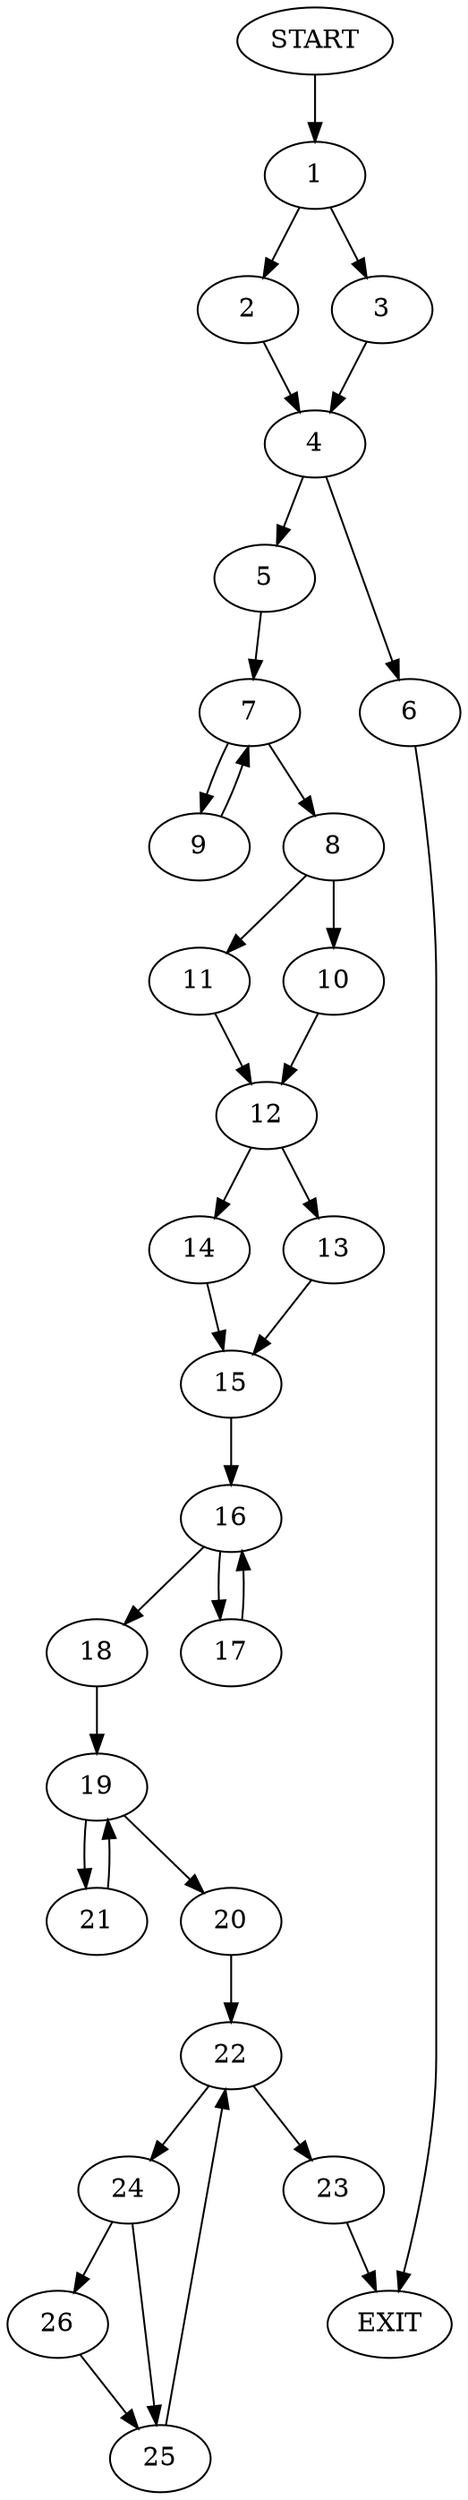 digraph {
0 [label="START"]
27 [label="EXIT"]
0 -> 1
1 -> 2
1 -> 3
3 -> 4
2 -> 4
4 -> 5
4 -> 6
6 -> 27
5 -> 7
7 -> 8
7 -> 9
8 -> 10
8 -> 11
9 -> 7
10 -> 12
11 -> 12
12 -> 13
12 -> 14
13 -> 15
14 -> 15
15 -> 16
16 -> 17
16 -> 18
17 -> 16
18 -> 19
19 -> 20
19 -> 21
21 -> 19
20 -> 22
22 -> 23
22 -> 24
24 -> 25
24 -> 26
23 -> 27
26 -> 25
25 -> 22
}
